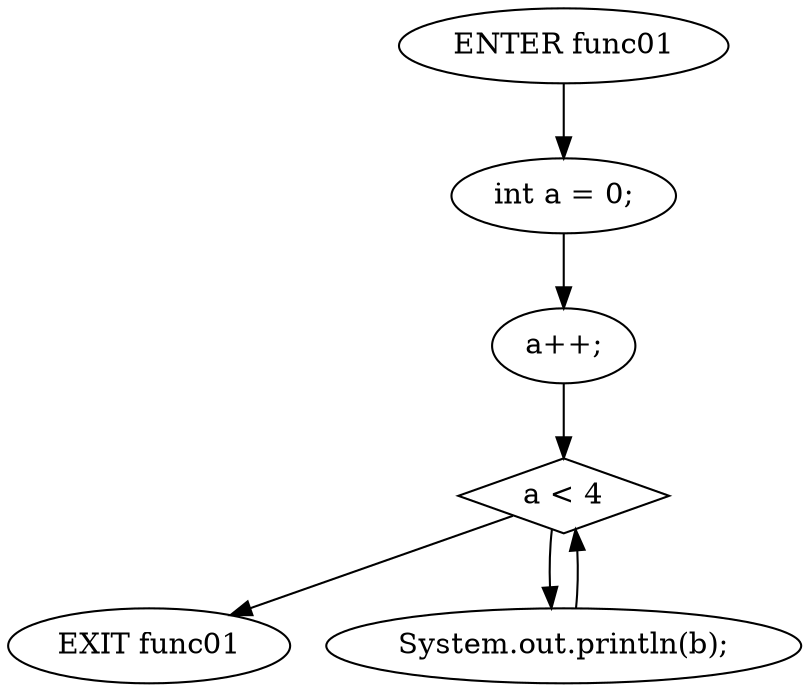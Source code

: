 digraph G {
  0 [ label="ENTER func01" ];
  1 [ label="EXIT func01" ];
  2 [ label="int a = 0;" ];
  3 [ label="a++;" ];
  4 [ shape="diamond" label="a < 4" ];
  5 [ label="System.out.println(b);" ];
  0 -> 2;
  2 -> 3;
  3 -> 4;
  4 -> 5;
  5 -> 4;
  4 -> 1;
}
